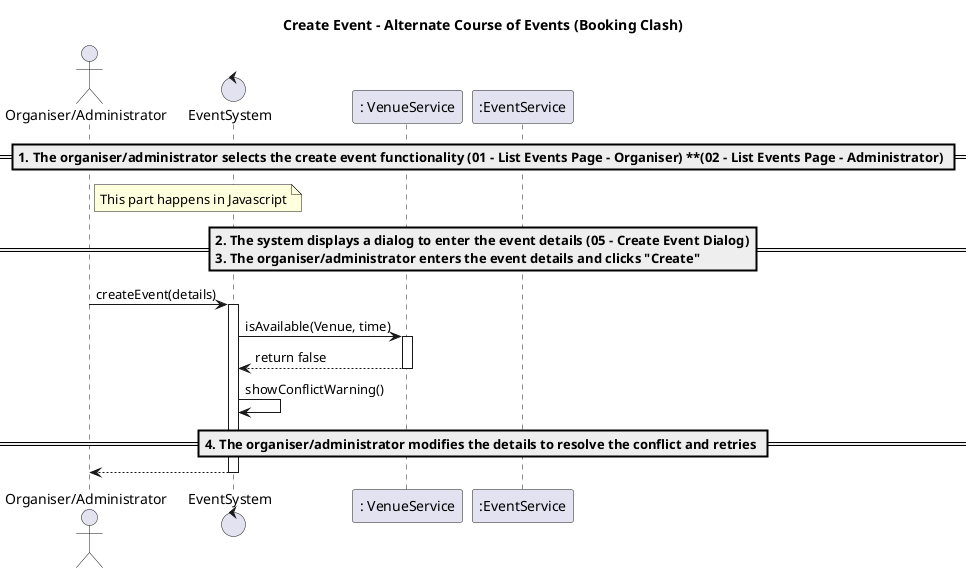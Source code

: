 @startuml
title Create Event - Alternate Course of Events (Booking Clash)

actor "Organiser/Administrator" as OA
control EventSystem as System
participant ": VenueService" as VenueSer
participant ":EventService" as Service


== 1. The organiser/administrator selects the create event functionality **(01 - List Events Page - Organiser)** **(02 - List Events Page - Administrator) ==
note right of OA: This part happens in Javascript

== 2. The system displays a dialog to enter the event details **(05 - Create Event Dialog)**\n3. The organiser/administrator enters the event details and clicks "Create" ==

OA -> System: createEvent(details)
activate System

System -> VenueSer: isAvailable(Venue, time)
activate VenueSer
VenueSer --> System: return false
deactivate VenueSer

deactivate Service

System -> System: showConflictWarning()

== 4. The organiser/administrator modifies the details to resolve the conflict and retries ==

System --> OA:
deactivate System

@enduml
